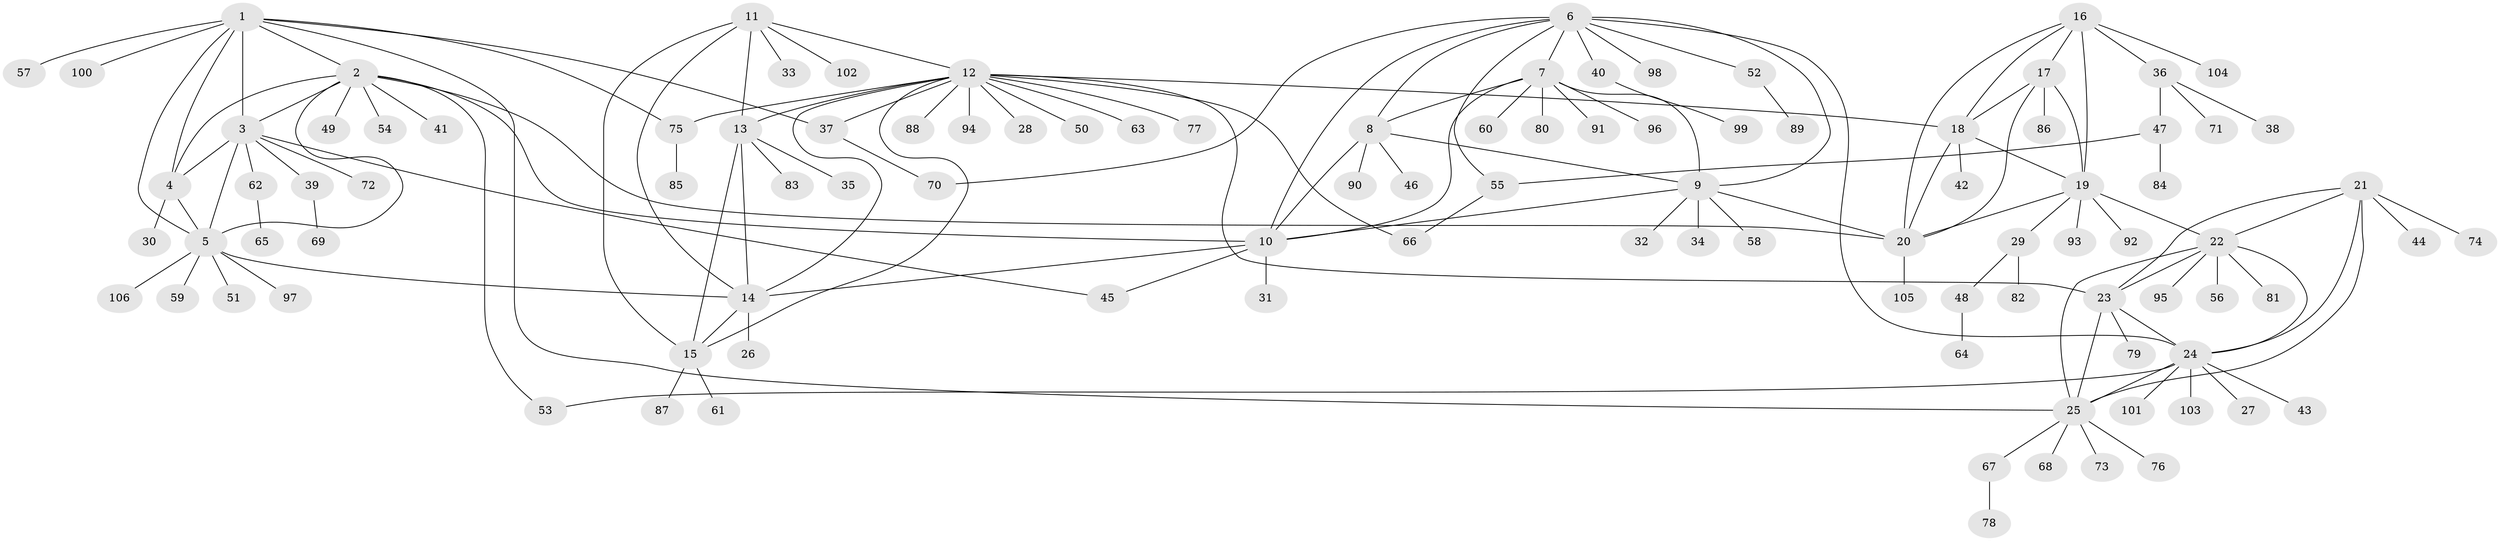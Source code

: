 // Generated by graph-tools (version 1.1) at 2025/02/03/09/25 03:02:38]
// undirected, 106 vertices, 148 edges
graph export_dot {
graph [start="1"]
  node [color=gray90,style=filled];
  1;
  2;
  3;
  4;
  5;
  6;
  7;
  8;
  9;
  10;
  11;
  12;
  13;
  14;
  15;
  16;
  17;
  18;
  19;
  20;
  21;
  22;
  23;
  24;
  25;
  26;
  27;
  28;
  29;
  30;
  31;
  32;
  33;
  34;
  35;
  36;
  37;
  38;
  39;
  40;
  41;
  42;
  43;
  44;
  45;
  46;
  47;
  48;
  49;
  50;
  51;
  52;
  53;
  54;
  55;
  56;
  57;
  58;
  59;
  60;
  61;
  62;
  63;
  64;
  65;
  66;
  67;
  68;
  69;
  70;
  71;
  72;
  73;
  74;
  75;
  76;
  77;
  78;
  79;
  80;
  81;
  82;
  83;
  84;
  85;
  86;
  87;
  88;
  89;
  90;
  91;
  92;
  93;
  94;
  95;
  96;
  97;
  98;
  99;
  100;
  101;
  102;
  103;
  104;
  105;
  106;
  1 -- 2;
  1 -- 3;
  1 -- 4;
  1 -- 5;
  1 -- 25;
  1 -- 37;
  1 -- 57;
  1 -- 75;
  1 -- 100;
  2 -- 3;
  2 -- 4;
  2 -- 5;
  2 -- 10;
  2 -- 20;
  2 -- 41;
  2 -- 49;
  2 -- 53;
  2 -- 54;
  3 -- 4;
  3 -- 5;
  3 -- 39;
  3 -- 45;
  3 -- 62;
  3 -- 72;
  4 -- 5;
  4 -- 30;
  5 -- 14;
  5 -- 51;
  5 -- 59;
  5 -- 97;
  5 -- 106;
  6 -- 7;
  6 -- 8;
  6 -- 9;
  6 -- 10;
  6 -- 24;
  6 -- 40;
  6 -- 52;
  6 -- 55;
  6 -- 70;
  6 -- 98;
  7 -- 8;
  7 -- 9;
  7 -- 10;
  7 -- 60;
  7 -- 80;
  7 -- 91;
  7 -- 96;
  8 -- 9;
  8 -- 10;
  8 -- 46;
  8 -- 90;
  9 -- 10;
  9 -- 20;
  9 -- 32;
  9 -- 34;
  9 -- 58;
  10 -- 14;
  10 -- 31;
  10 -- 45;
  11 -- 12;
  11 -- 13;
  11 -- 14;
  11 -- 15;
  11 -- 33;
  11 -- 102;
  12 -- 13;
  12 -- 14;
  12 -- 15;
  12 -- 18;
  12 -- 23;
  12 -- 28;
  12 -- 37;
  12 -- 50;
  12 -- 63;
  12 -- 66;
  12 -- 75;
  12 -- 77;
  12 -- 88;
  12 -- 94;
  13 -- 14;
  13 -- 15;
  13 -- 35;
  13 -- 83;
  14 -- 15;
  14 -- 26;
  15 -- 61;
  15 -- 87;
  16 -- 17;
  16 -- 18;
  16 -- 19;
  16 -- 20;
  16 -- 36;
  16 -- 104;
  17 -- 18;
  17 -- 19;
  17 -- 20;
  17 -- 86;
  18 -- 19;
  18 -- 20;
  18 -- 42;
  19 -- 20;
  19 -- 22;
  19 -- 29;
  19 -- 92;
  19 -- 93;
  20 -- 105;
  21 -- 22;
  21 -- 23;
  21 -- 24;
  21 -- 25;
  21 -- 44;
  21 -- 74;
  22 -- 23;
  22 -- 24;
  22 -- 25;
  22 -- 56;
  22 -- 81;
  22 -- 95;
  23 -- 24;
  23 -- 25;
  23 -- 79;
  24 -- 25;
  24 -- 27;
  24 -- 43;
  24 -- 53;
  24 -- 101;
  24 -- 103;
  25 -- 67;
  25 -- 68;
  25 -- 73;
  25 -- 76;
  29 -- 48;
  29 -- 82;
  36 -- 38;
  36 -- 47;
  36 -- 71;
  37 -- 70;
  39 -- 69;
  40 -- 99;
  47 -- 55;
  47 -- 84;
  48 -- 64;
  52 -- 89;
  55 -- 66;
  62 -- 65;
  67 -- 78;
  75 -- 85;
}
